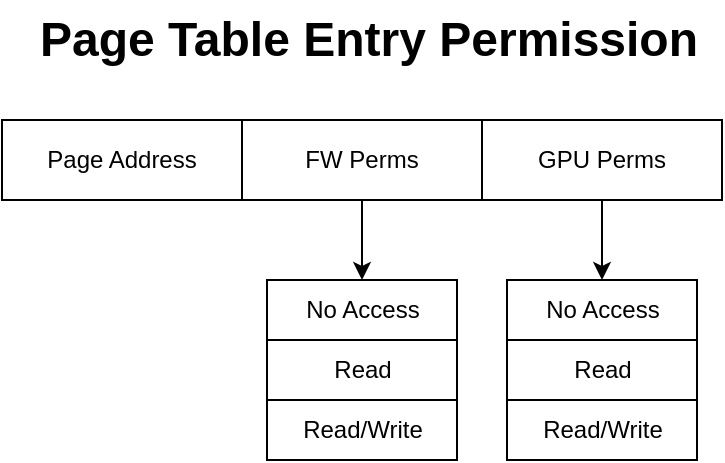 <mxfile>
    <diagram id="GpgXsjeNsi4EeYqCCXUE" name="Page-1">
        <mxGraphModel dx="1315" dy="1118" grid="1" gridSize="10" guides="1" tooltips="1" connect="1" arrows="1" fold="1" page="1" pageScale="1" pageWidth="850" pageHeight="1100" math="0" shadow="0">
            <root>
                <mxCell id="0"/>
                <mxCell id="1" parent="0"/>
                <mxCell id="2" value="Page Address" style="rounded=0;whiteSpace=wrap;html=1;" vertex="1" parent="1">
                    <mxGeometry x="170" y="350" width="120" height="40" as="geometry"/>
                </mxCell>
                <mxCell id="12" style="edgeStyle=none;html=1;exitX=0.5;exitY=1;exitDx=0;exitDy=0;entryX=0.5;entryY=0;entryDx=0;entryDy=0;" edge="1" parent="1" source="3" target="7">
                    <mxGeometry relative="1" as="geometry"/>
                </mxCell>
                <mxCell id="3" value="FW Perms" style="rounded=0;whiteSpace=wrap;html=1;" vertex="1" parent="1">
                    <mxGeometry x="290" y="350" width="120" height="40" as="geometry"/>
                </mxCell>
                <mxCell id="11" style="edgeStyle=none;html=1;exitX=0.5;exitY=1;exitDx=0;exitDy=0;entryX=0.5;entryY=0;entryDx=0;entryDy=0;" edge="1" parent="1" source="4" target="10">
                    <mxGeometry relative="1" as="geometry"/>
                </mxCell>
                <mxCell id="4" value="GPU Perms" style="rounded=0;whiteSpace=wrap;html=1;" vertex="1" parent="1">
                    <mxGeometry x="410" y="350" width="120" height="40" as="geometry"/>
                </mxCell>
                <mxCell id="5" value="Read" style="rounded=0;whiteSpace=wrap;html=1;" vertex="1" parent="1">
                    <mxGeometry x="302.5" y="460" width="95" height="30" as="geometry"/>
                </mxCell>
                <mxCell id="6" value="Read/Write" style="rounded=0;whiteSpace=wrap;html=1;" vertex="1" parent="1">
                    <mxGeometry x="302.5" y="490" width="95" height="30" as="geometry"/>
                </mxCell>
                <mxCell id="7" value="No Access" style="rounded=0;whiteSpace=wrap;html=1;" vertex="1" parent="1">
                    <mxGeometry x="302.5" y="430" width="95" height="30" as="geometry"/>
                </mxCell>
                <mxCell id="8" value="Read" style="rounded=0;whiteSpace=wrap;html=1;" vertex="1" parent="1">
                    <mxGeometry x="422.5" y="460" width="95" height="30" as="geometry"/>
                </mxCell>
                <mxCell id="9" value="Read/Write" style="rounded=0;whiteSpace=wrap;html=1;" vertex="1" parent="1">
                    <mxGeometry x="422.5" y="490" width="95" height="30" as="geometry"/>
                </mxCell>
                <mxCell id="10" value="No Access" style="rounded=0;whiteSpace=wrap;html=1;" vertex="1" parent="1">
                    <mxGeometry x="422.5" y="430" width="95" height="30" as="geometry"/>
                </mxCell>
                <mxCell id="13" value="Page Table Entry Permission" style="text;strokeColor=none;fillColor=none;html=1;fontSize=24;fontStyle=1;verticalAlign=middle;align=center;" vertex="1" parent="1">
                    <mxGeometry x="302.5" y="290" width="100" height="40" as="geometry"/>
                </mxCell>
            </root>
        </mxGraphModel>
    </diagram>
</mxfile>